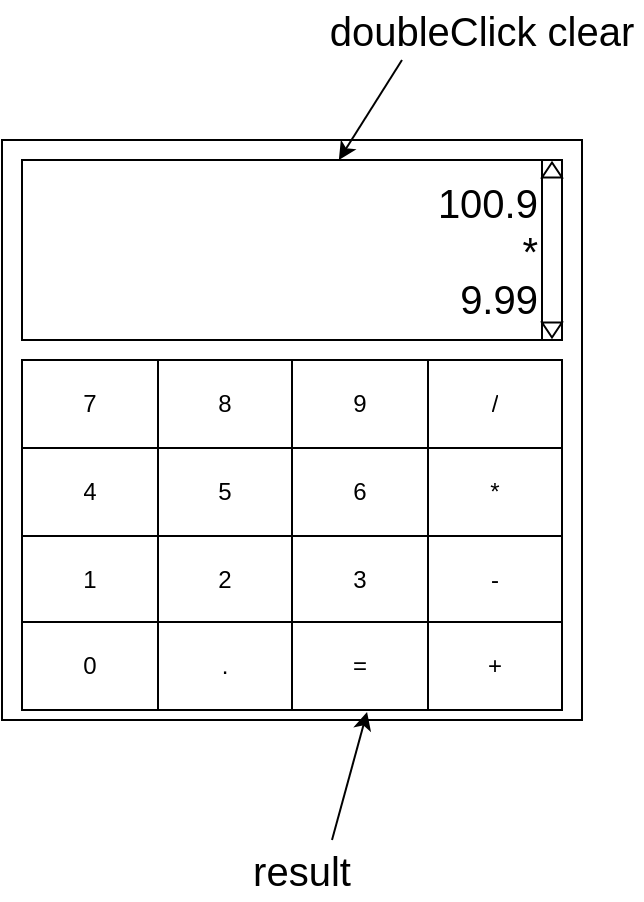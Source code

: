 <mxfile>
    <diagram id="nYt681td_QYVtgXuChjp" name="Page-1">
        <mxGraphModel dx="878" dy="424" grid="1" gridSize="10" guides="1" tooltips="1" connect="1" arrows="1" fold="1" page="1" pageScale="1" pageWidth="850" pageHeight="1100" math="0" shadow="0">
            <root>
                <mxCell id="0"/>
                <mxCell id="1" parent="0"/>
                <mxCell id="2" value="" style="whiteSpace=wrap;html=1;aspect=fixed;" vertex="1" parent="1">
                    <mxGeometry x="50" y="90" width="290" height="290" as="geometry"/>
                </mxCell>
                <mxCell id="3" value="100.9&lt;br style=&quot;font-size: 20px;&quot;&gt;*&lt;br style=&quot;font-size: 20px;&quot;&gt;9.99" style="rounded=0;whiteSpace=wrap;html=1;align=right;fontSize=20;" vertex="1" parent="1">
                    <mxGeometry x="60" y="100" width="260" height="90" as="geometry"/>
                </mxCell>
                <mxCell id="5" value="" style="shape=table;html=1;whiteSpace=wrap;startSize=0;container=1;collapsible=0;childLayout=tableLayout;" vertex="1" parent="1">
                    <mxGeometry x="60" y="200" width="270" height="175" as="geometry"/>
                </mxCell>
                <mxCell id="6" value="" style="shape=tableRow;horizontal=0;startSize=0;swimlaneHead=0;swimlaneBody=0;top=0;left=0;bottom=0;right=0;collapsible=0;dropTarget=0;fillColor=none;points=[[0,0.5],[1,0.5]];portConstraint=eastwest;" vertex="1" parent="5">
                    <mxGeometry width="270" height="44" as="geometry"/>
                </mxCell>
                <mxCell id="7" value="7" style="shape=partialRectangle;html=1;whiteSpace=wrap;connectable=0;fillColor=none;top=0;left=0;bottom=0;right=0;overflow=hidden;" vertex="1" parent="6">
                    <mxGeometry width="68" height="44" as="geometry">
                        <mxRectangle width="68" height="44" as="alternateBounds"/>
                    </mxGeometry>
                </mxCell>
                <mxCell id="8" value="8" style="shape=partialRectangle;html=1;whiteSpace=wrap;connectable=0;fillColor=none;top=0;left=0;bottom=0;right=0;overflow=hidden;" vertex="1" parent="6">
                    <mxGeometry x="68" width="67" height="44" as="geometry">
                        <mxRectangle width="67" height="44" as="alternateBounds"/>
                    </mxGeometry>
                </mxCell>
                <mxCell id="9" value="9" style="shape=partialRectangle;html=1;whiteSpace=wrap;connectable=0;fillColor=none;top=0;left=0;bottom=0;right=0;overflow=hidden;" vertex="1" parent="6">
                    <mxGeometry x="135" width="68" height="44" as="geometry">
                        <mxRectangle width="68" height="44" as="alternateBounds"/>
                    </mxGeometry>
                </mxCell>
                <mxCell id="18" value="/" style="shape=partialRectangle;html=1;whiteSpace=wrap;connectable=0;fillColor=none;top=0;left=0;bottom=0;right=0;overflow=hidden;" vertex="1" parent="6">
                    <mxGeometry x="203" width="67" height="44" as="geometry">
                        <mxRectangle width="67" height="44" as="alternateBounds"/>
                    </mxGeometry>
                </mxCell>
                <mxCell id="10" value="" style="shape=tableRow;horizontal=0;startSize=0;swimlaneHead=0;swimlaneBody=0;top=0;left=0;bottom=0;right=0;collapsible=0;dropTarget=0;fillColor=none;points=[[0,0.5],[1,0.5]];portConstraint=eastwest;" vertex="1" parent="5">
                    <mxGeometry y="44" width="270" height="44" as="geometry"/>
                </mxCell>
                <mxCell id="11" value="4" style="shape=partialRectangle;html=1;whiteSpace=wrap;connectable=0;fillColor=none;top=0;left=0;bottom=0;right=0;overflow=hidden;" vertex="1" parent="10">
                    <mxGeometry width="68" height="44" as="geometry">
                        <mxRectangle width="68" height="44" as="alternateBounds"/>
                    </mxGeometry>
                </mxCell>
                <mxCell id="12" value="5" style="shape=partialRectangle;html=1;whiteSpace=wrap;connectable=0;fillColor=none;top=0;left=0;bottom=0;right=0;overflow=hidden;" vertex="1" parent="10">
                    <mxGeometry x="68" width="67" height="44" as="geometry">
                        <mxRectangle width="67" height="44" as="alternateBounds"/>
                    </mxGeometry>
                </mxCell>
                <mxCell id="13" value="6" style="shape=partialRectangle;html=1;whiteSpace=wrap;connectable=0;fillColor=none;top=0;left=0;bottom=0;right=0;overflow=hidden;" vertex="1" parent="10">
                    <mxGeometry x="135" width="68" height="44" as="geometry">
                        <mxRectangle width="68" height="44" as="alternateBounds"/>
                    </mxGeometry>
                </mxCell>
                <mxCell id="19" value="*" style="shape=partialRectangle;html=1;whiteSpace=wrap;connectable=0;fillColor=none;top=0;left=0;bottom=0;right=0;overflow=hidden;" vertex="1" parent="10">
                    <mxGeometry x="203" width="67" height="44" as="geometry">
                        <mxRectangle width="67" height="44" as="alternateBounds"/>
                    </mxGeometry>
                </mxCell>
                <mxCell id="14" value="" style="shape=tableRow;horizontal=0;startSize=0;swimlaneHead=0;swimlaneBody=0;top=0;left=0;bottom=0;right=0;collapsible=0;dropTarget=0;fillColor=none;points=[[0,0.5],[1,0.5]];portConstraint=eastwest;" vertex="1" parent="5">
                    <mxGeometry y="88" width="270" height="43" as="geometry"/>
                </mxCell>
                <mxCell id="15" value="1" style="shape=partialRectangle;html=1;whiteSpace=wrap;connectable=0;fillColor=none;top=0;left=0;bottom=0;right=0;overflow=hidden;" vertex="1" parent="14">
                    <mxGeometry width="68" height="43" as="geometry">
                        <mxRectangle width="68" height="43" as="alternateBounds"/>
                    </mxGeometry>
                </mxCell>
                <mxCell id="16" value="2" style="shape=partialRectangle;html=1;whiteSpace=wrap;connectable=0;fillColor=none;top=0;left=0;bottom=0;right=0;overflow=hidden;" vertex="1" parent="14">
                    <mxGeometry x="68" width="67" height="43" as="geometry">
                        <mxRectangle width="67" height="43" as="alternateBounds"/>
                    </mxGeometry>
                </mxCell>
                <mxCell id="17" value="3" style="shape=partialRectangle;html=1;whiteSpace=wrap;connectable=0;fillColor=none;top=0;left=0;bottom=0;right=0;overflow=hidden;pointerEvents=1;" vertex="1" parent="14">
                    <mxGeometry x="135" width="68" height="43" as="geometry">
                        <mxRectangle width="68" height="43" as="alternateBounds"/>
                    </mxGeometry>
                </mxCell>
                <mxCell id="20" value="-" style="shape=partialRectangle;html=1;whiteSpace=wrap;connectable=0;fillColor=none;top=0;left=0;bottom=0;right=0;overflow=hidden;pointerEvents=1;" vertex="1" parent="14">
                    <mxGeometry x="203" width="67" height="43" as="geometry">
                        <mxRectangle width="67" height="43" as="alternateBounds"/>
                    </mxGeometry>
                </mxCell>
                <mxCell id="21" style="shape=tableRow;horizontal=0;startSize=0;swimlaneHead=0;swimlaneBody=0;top=0;left=0;bottom=0;right=0;collapsible=0;dropTarget=0;fillColor=none;points=[[0,0.5],[1,0.5]];portConstraint=eastwest;" vertex="1" parent="5">
                    <mxGeometry y="131" width="270" height="44" as="geometry"/>
                </mxCell>
                <mxCell id="22" value="0" style="shape=partialRectangle;html=1;whiteSpace=wrap;connectable=0;fillColor=none;top=0;left=0;bottom=0;right=0;overflow=hidden;" vertex="1" parent="21">
                    <mxGeometry width="68" height="44" as="geometry">
                        <mxRectangle width="68" height="44" as="alternateBounds"/>
                    </mxGeometry>
                </mxCell>
                <mxCell id="23" value="." style="shape=partialRectangle;html=1;whiteSpace=wrap;connectable=0;fillColor=none;top=0;left=0;bottom=0;right=0;overflow=hidden;" vertex="1" parent="21">
                    <mxGeometry x="68" width="67" height="44" as="geometry">
                        <mxRectangle width="67" height="44" as="alternateBounds"/>
                    </mxGeometry>
                </mxCell>
                <mxCell id="24" value="=" style="shape=partialRectangle;html=1;whiteSpace=wrap;connectable=0;fillColor=none;top=0;left=0;bottom=0;right=0;overflow=hidden;pointerEvents=1;" vertex="1" parent="21">
                    <mxGeometry x="135" width="68" height="44" as="geometry">
                        <mxRectangle width="68" height="44" as="alternateBounds"/>
                    </mxGeometry>
                </mxCell>
                <mxCell id="25" value="+" style="shape=partialRectangle;html=1;whiteSpace=wrap;connectable=0;fillColor=none;top=0;left=0;bottom=0;right=0;overflow=hidden;pointerEvents=1;" vertex="1" parent="21">
                    <mxGeometry x="203" width="67" height="44" as="geometry">
                        <mxRectangle width="67" height="44" as="alternateBounds"/>
                    </mxGeometry>
                </mxCell>
                <mxCell id="27" value="" style="rounded=0;whiteSpace=wrap;html=1;fontSize=20;" vertex="1" parent="1">
                    <mxGeometry x="320" y="100" width="10" height="90" as="geometry"/>
                </mxCell>
                <mxCell id="28" value="" style="triangle;whiteSpace=wrap;html=1;fontSize=20;rotation=90;" vertex="1" parent="1">
                    <mxGeometry x="321.25" y="180" width="7.5" height="10" as="geometry"/>
                </mxCell>
                <mxCell id="29" value="" style="triangle;whiteSpace=wrap;html=1;fontSize=20;rotation=-90;" vertex="1" parent="1">
                    <mxGeometry x="321.25" y="100" width="7.5" height="10" as="geometry"/>
                </mxCell>
                <mxCell id="31" style="edgeStyle=none;html=1;exitX=0.25;exitY=1;exitDx=0;exitDy=0;fontSize=20;" edge="1" parent="1" source="30" target="3">
                    <mxGeometry relative="1" as="geometry"/>
                </mxCell>
                <mxCell id="30" value="doubleClick clear" style="text;html=1;strokeColor=none;fillColor=none;align=center;verticalAlign=middle;whiteSpace=wrap;rounded=0;fontSize=20;" vertex="1" parent="1">
                    <mxGeometry x="210" y="20" width="160" height="30" as="geometry"/>
                </mxCell>
                <mxCell id="33" style="edgeStyle=none;html=1;exitX=0.75;exitY=0;exitDx=0;exitDy=0;entryX=0.639;entryY=1.023;entryDx=0;entryDy=0;entryPerimeter=0;fontSize=20;" edge="1" parent="1" source="32" target="21">
                    <mxGeometry relative="1" as="geometry"/>
                </mxCell>
                <mxCell id="32" value="result" style="text;html=1;strokeColor=none;fillColor=none;align=center;verticalAlign=middle;whiteSpace=wrap;rounded=0;fontSize=20;" vertex="1" parent="1">
                    <mxGeometry x="170" y="440" width="60" height="30" as="geometry"/>
                </mxCell>
            </root>
        </mxGraphModel>
    </diagram>
</mxfile>